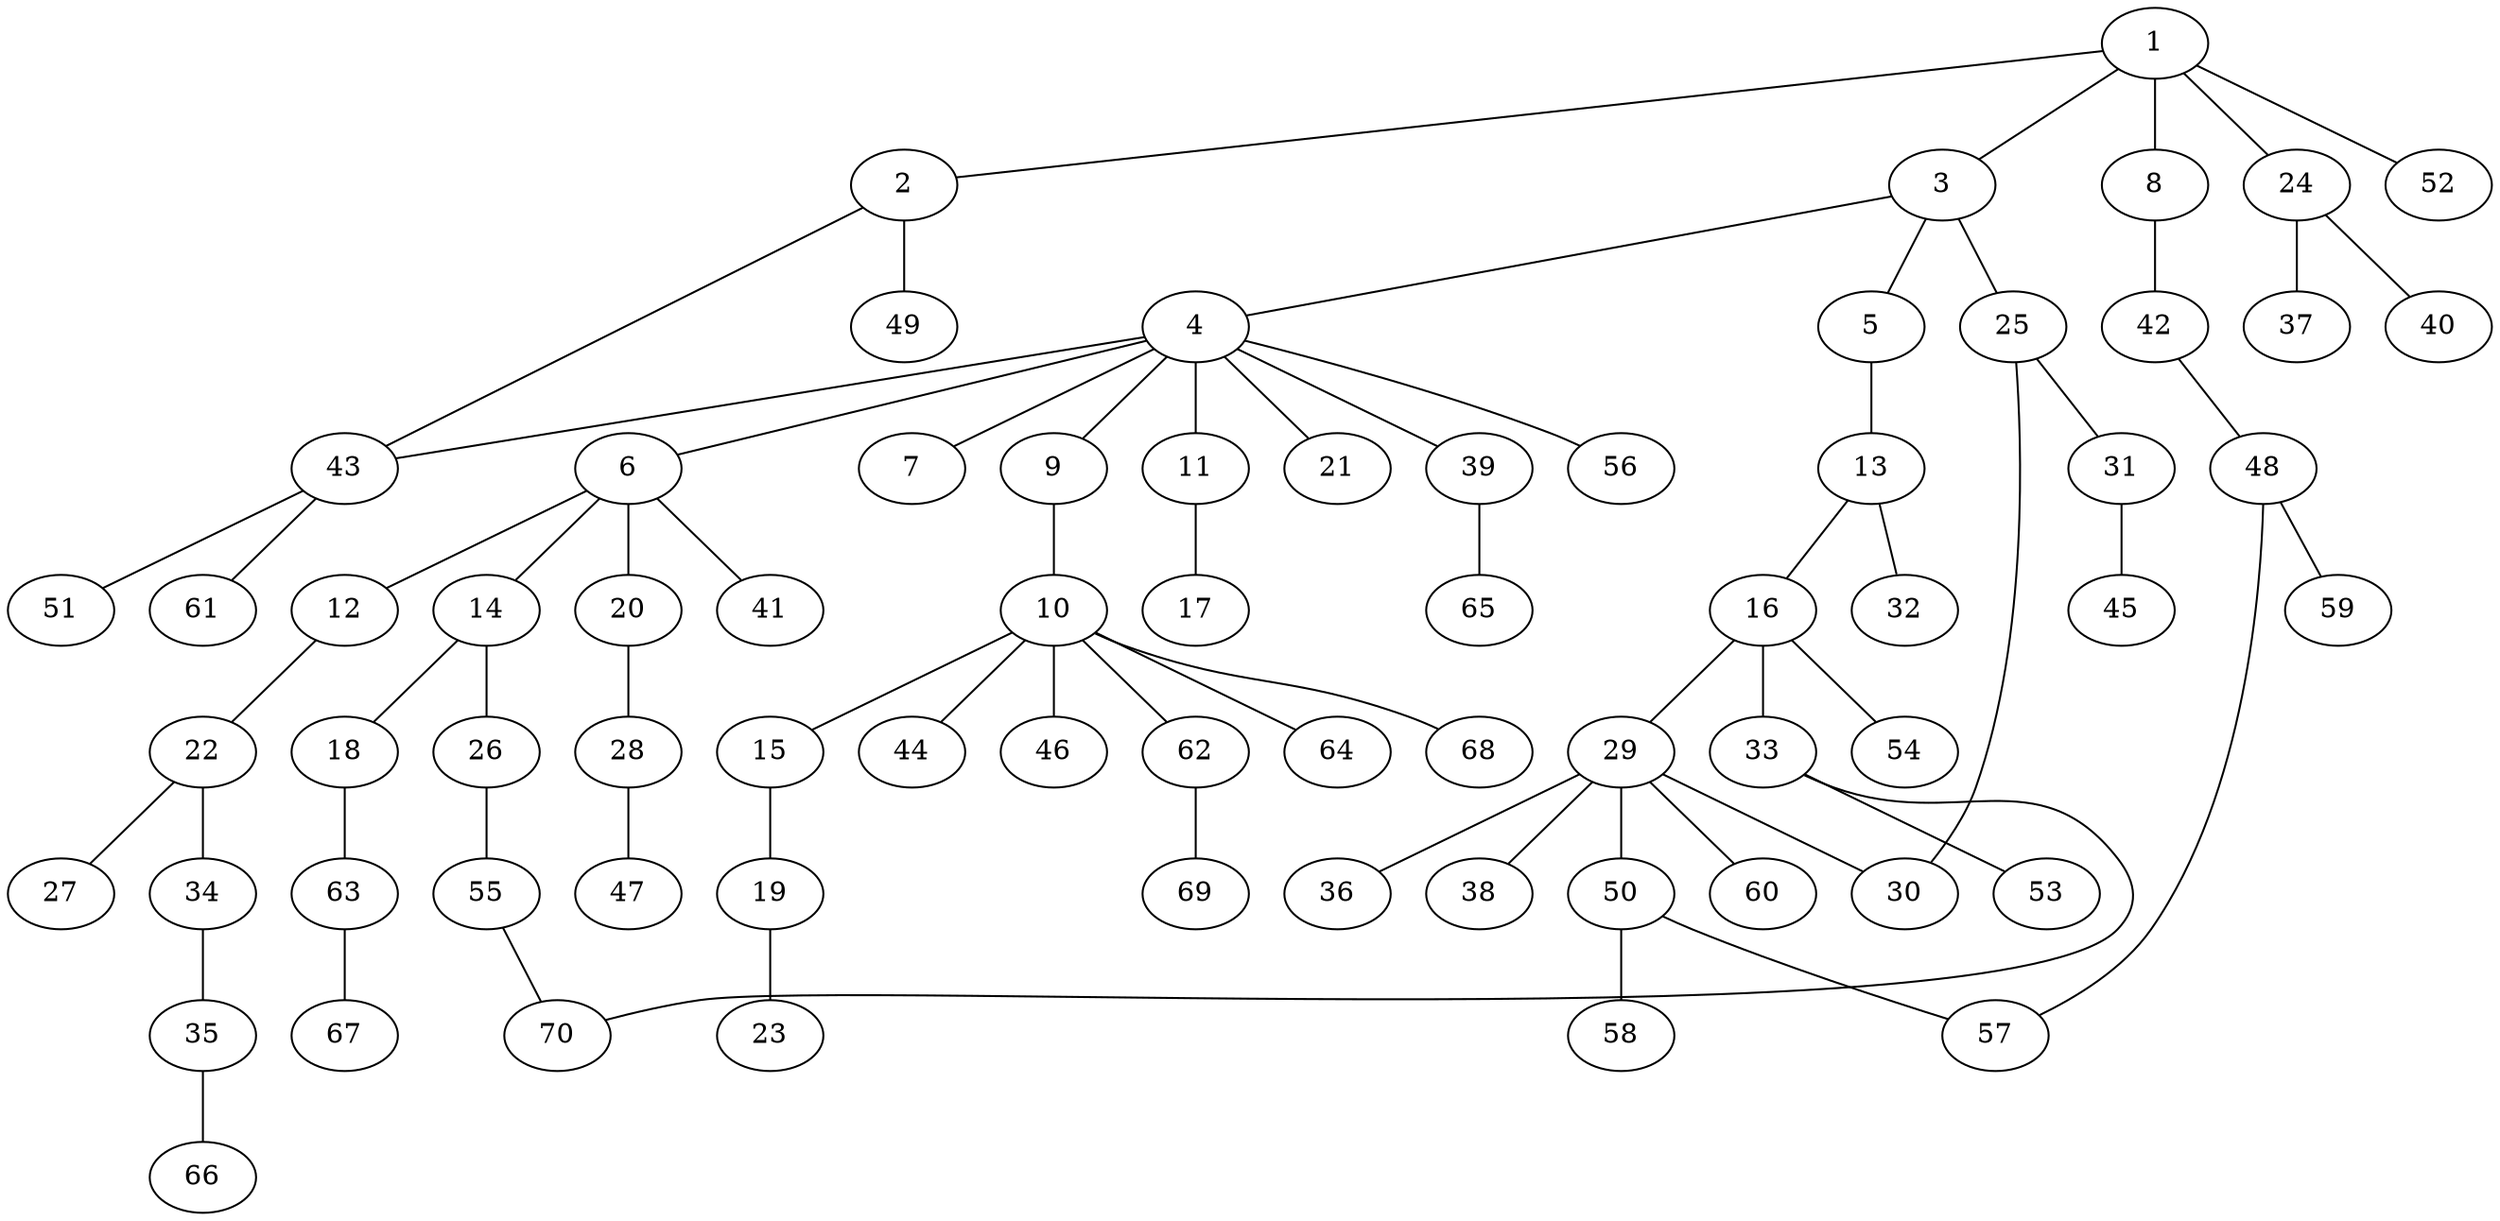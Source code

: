 graph graphname {1--2
1--3
1--8
1--24
1--52
2--43
2--49
3--4
3--5
3--25
4--6
4--7
4--9
4--11
4--21
4--39
4--43
4--56
5--13
6--12
6--14
6--20
6--41
8--42
9--10
10--15
10--44
10--46
10--62
10--64
10--68
11--17
12--22
13--16
13--32
14--18
14--26
15--19
16--29
16--33
16--54
18--63
19--23
20--28
22--27
22--34
24--37
24--40
25--30
25--31
26--55
28--47
29--30
29--36
29--38
29--50
29--60
31--45
33--53
33--70
34--35
35--66
39--65
42--48
43--51
43--61
48--57
48--59
50--57
50--58
55--70
62--69
63--67
}